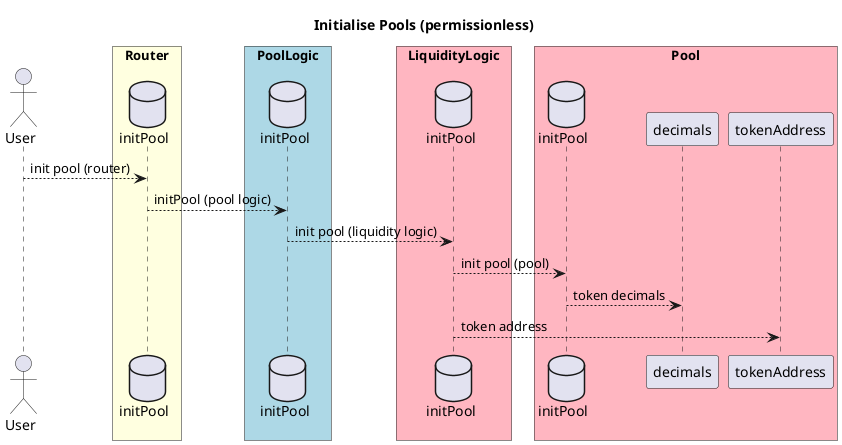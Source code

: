 @startuml Router
!pragma teoz true

title Initialise Pools (permissionless)

actor User as U
box "Router" #LightYellow
    database initPool as IPR
end box
box "PoolLogic" #LightBlue
    database initPool as IPPL
end box
box "LiquidityLogic" #LightPink
    database initPool as IPLL
end box
box "Pool" #LightPink
    database initPool as IPP
    participant decimals as D
    participant tokenAddress as TA
end box

U --> IPR : init pool (router)
  IPR --> IPPL: initPool (pool logic)
  IPPL --> IPLL: init pool (liquidity logic)
  IPLL --> IPP: init pool (pool)
  IPP --> D: token decimals
  IPLL --> TA: token address


@enduml
